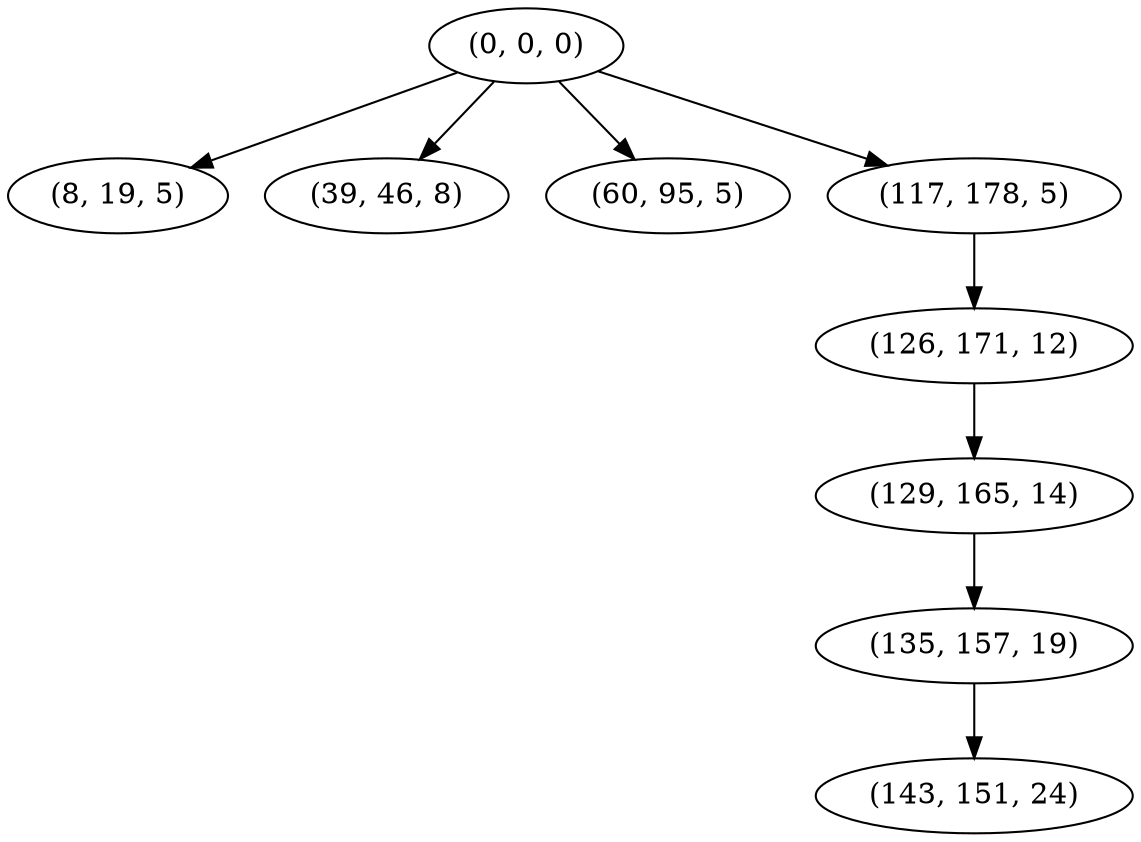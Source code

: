 digraph tree {
    "(0, 0, 0)";
    "(8, 19, 5)";
    "(39, 46, 8)";
    "(60, 95, 5)";
    "(117, 178, 5)";
    "(126, 171, 12)";
    "(129, 165, 14)";
    "(135, 157, 19)";
    "(143, 151, 24)";
    "(0, 0, 0)" -> "(8, 19, 5)";
    "(0, 0, 0)" -> "(39, 46, 8)";
    "(0, 0, 0)" -> "(60, 95, 5)";
    "(0, 0, 0)" -> "(117, 178, 5)";
    "(117, 178, 5)" -> "(126, 171, 12)";
    "(126, 171, 12)" -> "(129, 165, 14)";
    "(129, 165, 14)" -> "(135, 157, 19)";
    "(135, 157, 19)" -> "(143, 151, 24)";
}
